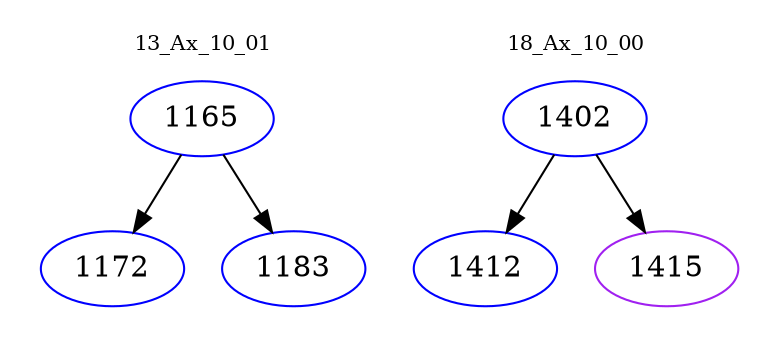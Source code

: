 digraph{
subgraph cluster_0 {
color = white
label = "13_Ax_10_01";
fontsize=10;
T0_1165 [label="1165", color="blue"]
T0_1165 -> T0_1172 [color="black"]
T0_1172 [label="1172", color="blue"]
T0_1165 -> T0_1183 [color="black"]
T0_1183 [label="1183", color="blue"]
}
subgraph cluster_1 {
color = white
label = "18_Ax_10_00";
fontsize=10;
T1_1402 [label="1402", color="blue"]
T1_1402 -> T1_1412 [color="black"]
T1_1412 [label="1412", color="blue"]
T1_1402 -> T1_1415 [color="black"]
T1_1415 [label="1415", color="purple"]
}
}
